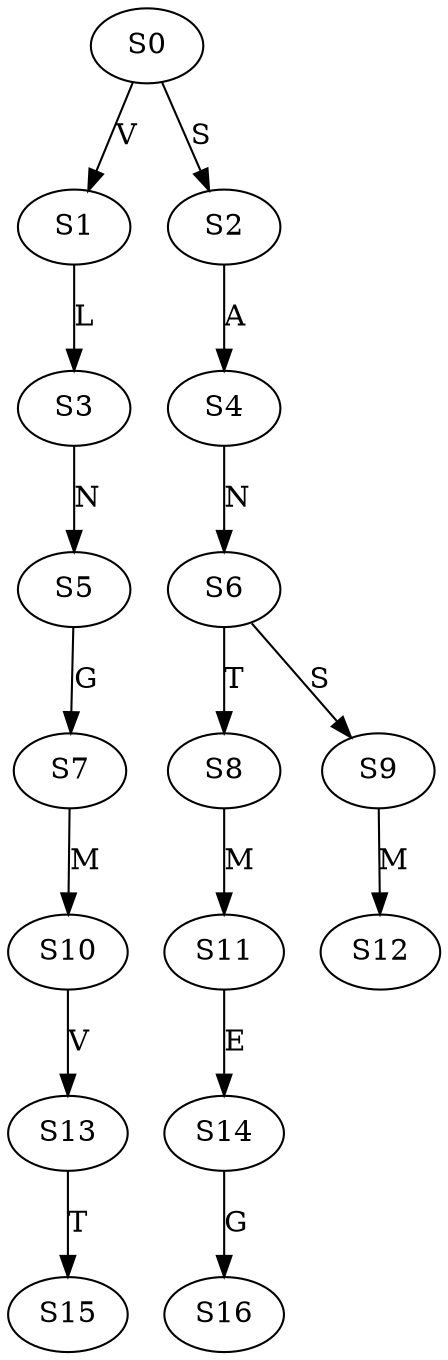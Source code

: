 strict digraph  {
	S0 -> S1 [ label = V ];
	S0 -> S2 [ label = S ];
	S1 -> S3 [ label = L ];
	S2 -> S4 [ label = A ];
	S3 -> S5 [ label = N ];
	S4 -> S6 [ label = N ];
	S5 -> S7 [ label = G ];
	S6 -> S8 [ label = T ];
	S6 -> S9 [ label = S ];
	S7 -> S10 [ label = M ];
	S8 -> S11 [ label = M ];
	S9 -> S12 [ label = M ];
	S10 -> S13 [ label = V ];
	S11 -> S14 [ label = E ];
	S13 -> S15 [ label = T ];
	S14 -> S16 [ label = G ];
}
